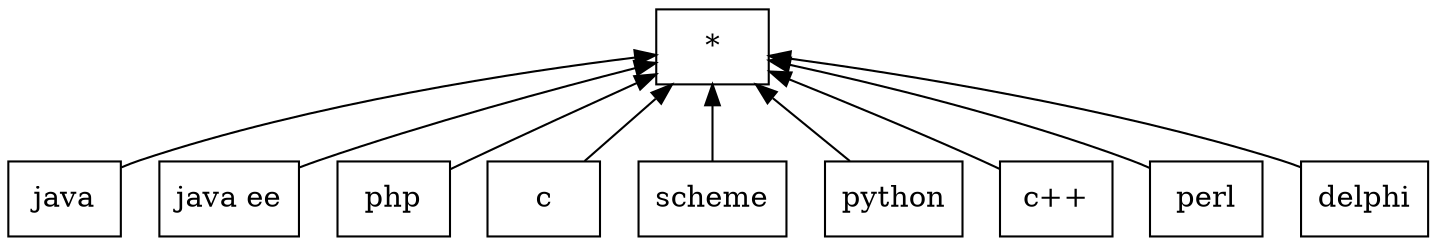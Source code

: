 digraph G { 
 rankdir=BT;
 subgraph ba { 
1 [shape=record,label="{java}"];
2 [shape=record,label="{java ee}"];
3 [shape=record,label="{php}"];
4 [shape=record,label="{c}"];
5 [shape=record,label="{scheme}"];
6 [shape=record,label="{python}"];
7 [shape=record,label="{c++}"];
8 [shape=record,label="{perl}"];
9 [shape=record,label="{delphi}"];
10 [shape=record,label="{*}"];
1 -> 10
2 -> 10
3 -> 10
4 -> 10
5 -> 10
6 -> 10
7 -> 10
8 -> 10
9 -> 10
}}